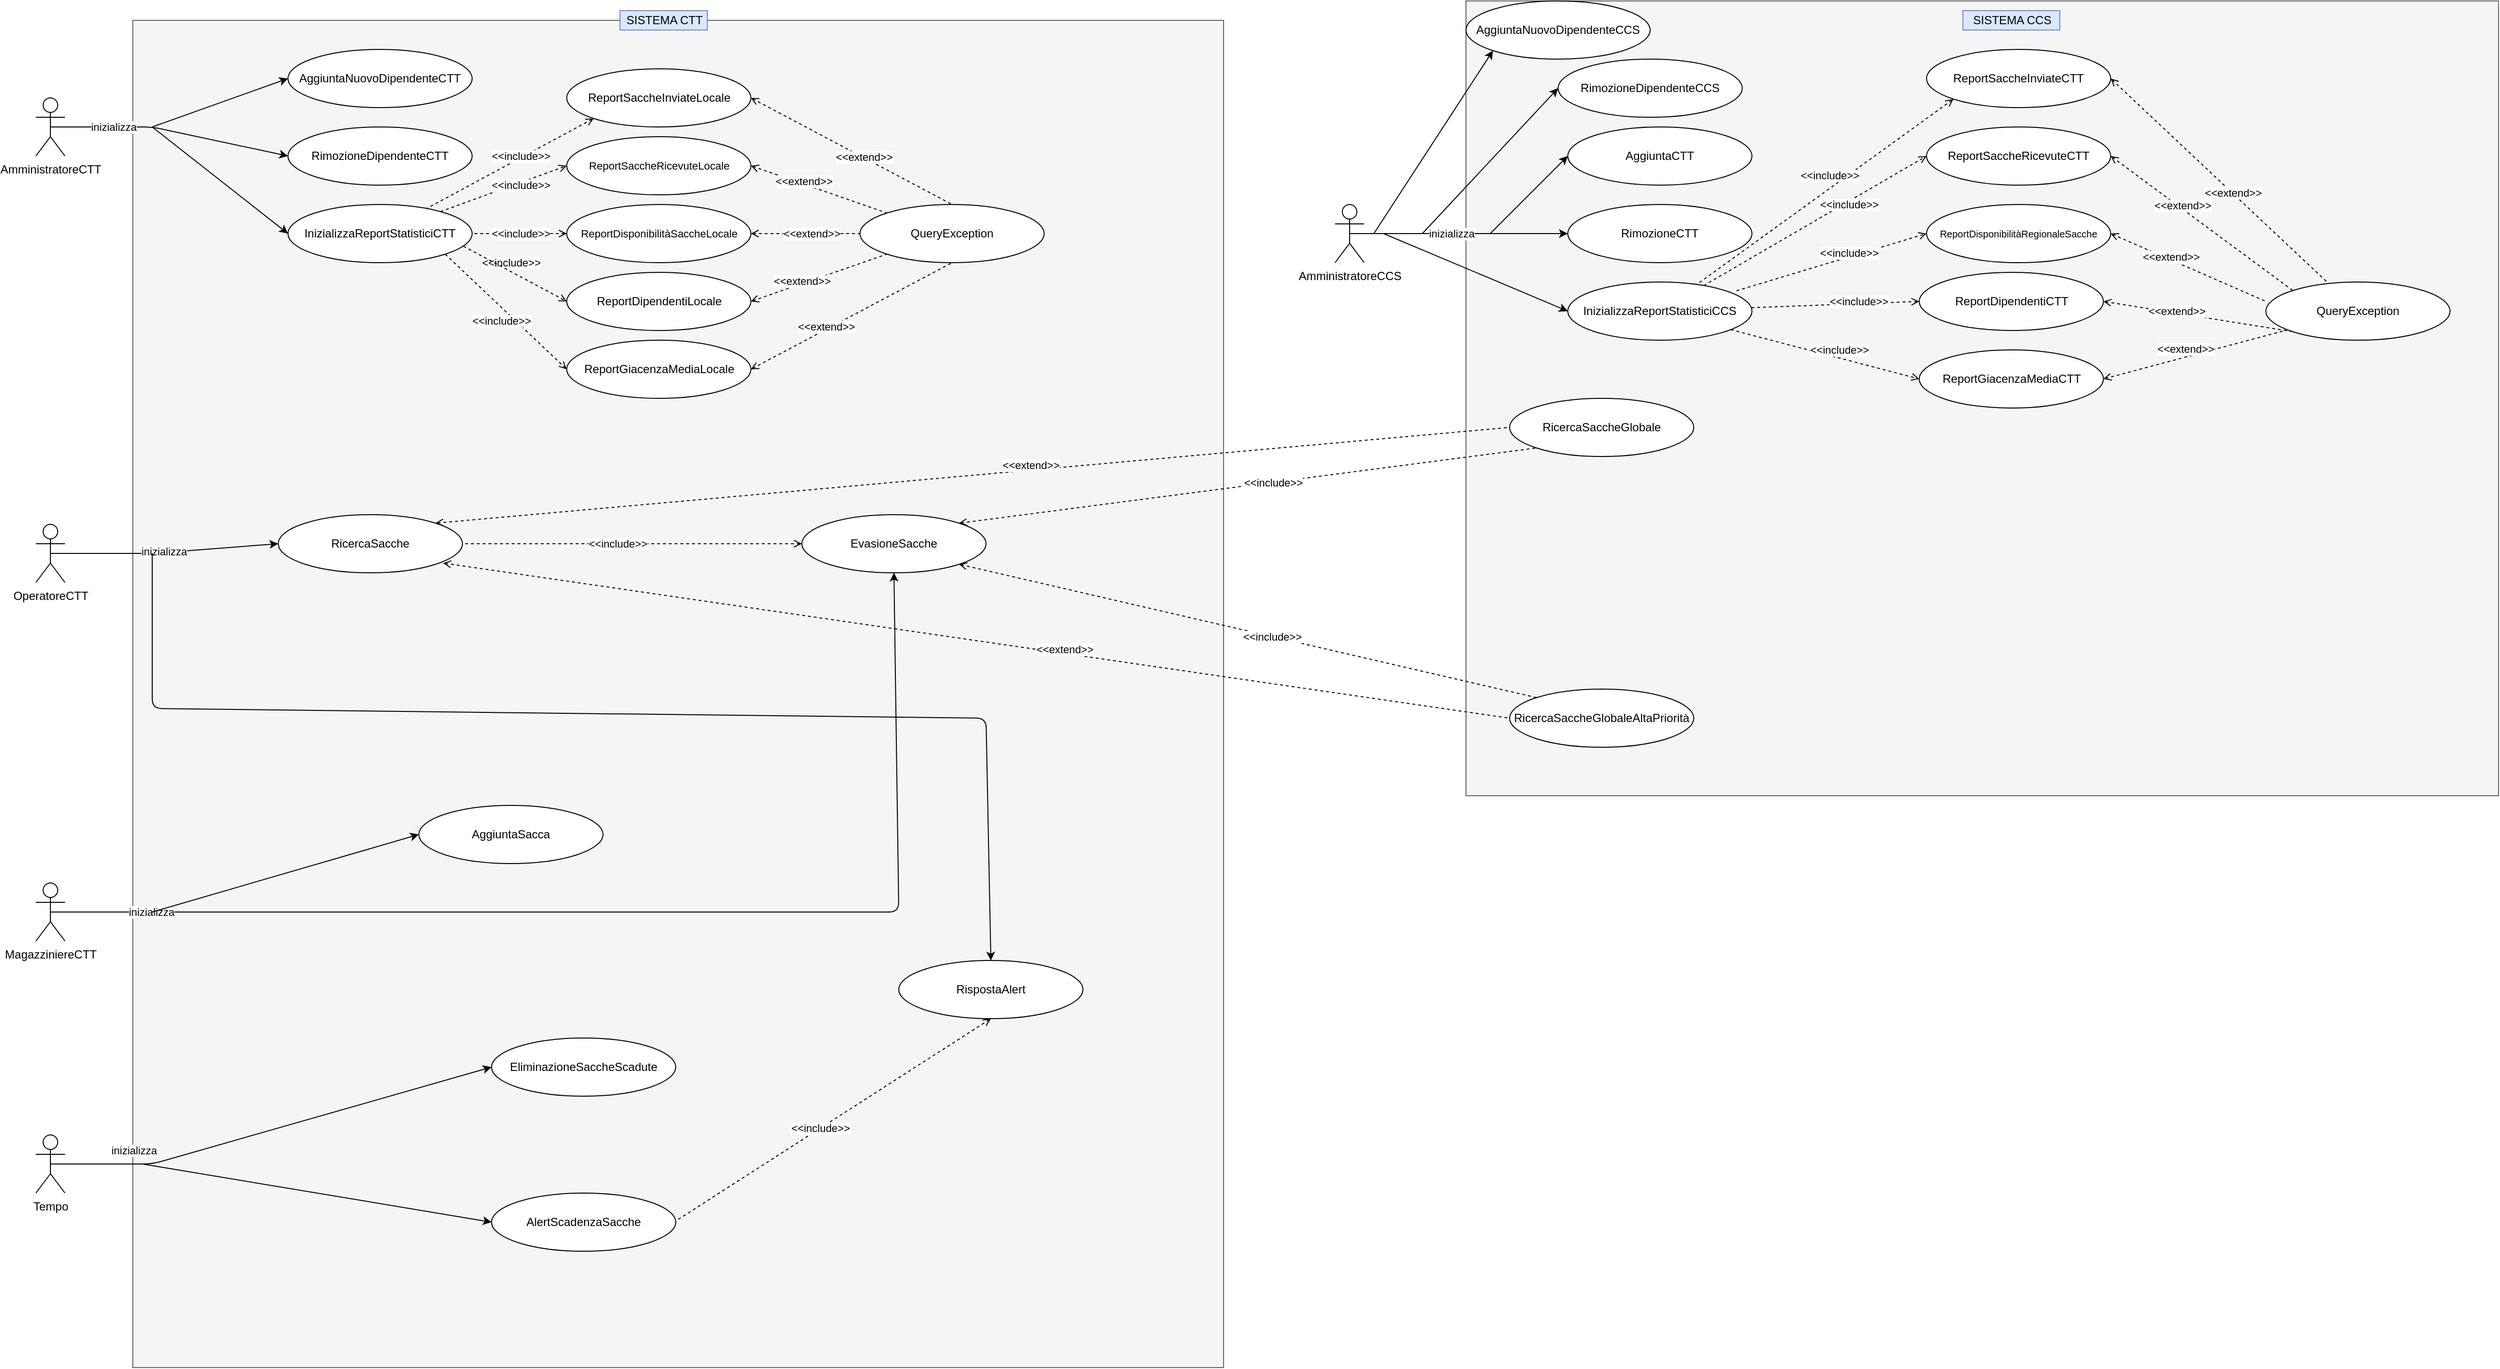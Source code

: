 <mxfile version="14.5.1" type="device"><diagram id="3FLHZTq3hZQt4nd_9_d8" name="Page-1"><mxGraphModel dx="1874" dy="856" grid="1" gridSize="10" guides="1" tooltips="1" connect="1" arrows="1" fold="1" page="1" pageScale="1" pageWidth="1200" pageHeight="1600" math="0" shadow="0"><root><mxCell id="0"/><mxCell id="1" parent="0"/><mxCell id="kXRJ9fTZfxUqiPLf33Xb-1" value="" style="rounded=0;whiteSpace=wrap;html=1;fillColor=#f5f5f5;strokeColor=#666666;fontColor=#333333;" parent="1" vertex="1"><mxGeometry x="320" y="70" width="1125" height="1390" as="geometry"/></mxCell><mxCell id="kXRJ9fTZfxUqiPLf33Xb-2" value="SISTEMA CTT" style="text;html=1;align=center;verticalAlign=middle;resizable=0;points=[];autosize=1;fillColor=#dae8fc;strokeColor=#6c8ebf;" parent="1" vertex="1"><mxGeometry x="822.5" y="60" width="90" height="20" as="geometry"/></mxCell><mxCell id="kXRJ9fTZfxUqiPLf33Xb-3" value="AmministratoreCTT" style="shape=umlActor;verticalLabelPosition=bottom;verticalAlign=top;html=1;outlineConnect=0;" parent="1" vertex="1"><mxGeometry x="220" y="150" width="30" height="60" as="geometry"/></mxCell><mxCell id="kXRJ9fTZfxUqiPLf33Xb-4" value="AggiuntaNuovoDipendenteCTT" style="ellipse;whiteSpace=wrap;html=1;" parent="1" vertex="1"><mxGeometry x="480" y="100" width="190" height="60" as="geometry"/></mxCell><mxCell id="kXRJ9fTZfxUqiPLf33Xb-5" value="RimozioneDipendenteCTT" style="ellipse;whiteSpace=wrap;html=1;" parent="1" vertex="1"><mxGeometry x="480" y="180" width="190" height="60" as="geometry"/></mxCell><mxCell id="kXRJ9fTZfxUqiPLf33Xb-7" value="" style="endArrow=classic;html=1;entryX=0;entryY=0.5;entryDx=0;entryDy=0;" parent="1" target="kXRJ9fTZfxUqiPLf33Xb-4" edge="1"><mxGeometry width="50" height="50" relative="1" as="geometry"><mxPoint x="340" y="180" as="sourcePoint"/><mxPoint x="570" y="270" as="targetPoint"/></mxGeometry></mxCell><mxCell id="kXRJ9fTZfxUqiPLf33Xb-8" value="" style="endArrow=classic;html=1;exitX=0.5;exitY=0.5;exitDx=0;exitDy=0;exitPerimeter=0;entryX=0;entryY=0.5;entryDx=0;entryDy=0;" parent="1" source="kXRJ9fTZfxUqiPLf33Xb-3" target="kXRJ9fTZfxUqiPLf33Xb-5" edge="1"><mxGeometry width="50" height="50" relative="1" as="geometry"><mxPoint x="280" y="180" as="sourcePoint"/><mxPoint x="490" y="140" as="targetPoint"/><Array as="points"><mxPoint x="340" y="180"/></Array></mxGeometry></mxCell><mxCell id="kXRJ9fTZfxUqiPLf33Xb-10" value="inizializza" style="edgeLabel;html=1;align=center;verticalAlign=middle;resizable=0;points=[];" parent="kXRJ9fTZfxUqiPLf33Xb-8" vertex="1" connectable="0"><mxGeometry x="0.153" y="-1" relative="1" as="geometry"><mxPoint x="-77.46" y="-9.05" as="offset"/></mxGeometry></mxCell><mxCell id="kXRJ9fTZfxUqiPLf33Xb-11" value="MagazziniereCTT" style="shape=umlActor;verticalLabelPosition=bottom;verticalAlign=top;html=1;outlineConnect=0;" parent="1" vertex="1"><mxGeometry x="220" y="960" width="30" height="60" as="geometry"/></mxCell><mxCell id="kXRJ9fTZfxUqiPLf33Xb-12" value="AggiuntaSacca" style="ellipse;whiteSpace=wrap;html=1;" parent="1" vertex="1"><mxGeometry x="615" y="880" width="190" height="60" as="geometry"/></mxCell><mxCell id="kXRJ9fTZfxUqiPLf33Xb-13" value="EvasioneSacche" style="ellipse;whiteSpace=wrap;html=1;" parent="1" vertex="1"><mxGeometry x="1010" y="580" width="190" height="60" as="geometry"/></mxCell><mxCell id="kXRJ9fTZfxUqiPLf33Xb-14" value="InizializzaReportStatisticiCTT" style="ellipse;whiteSpace=wrap;html=1;" parent="1" vertex="1"><mxGeometry x="480" y="260" width="190" height="60" as="geometry"/></mxCell><mxCell id="kXRJ9fTZfxUqiPLf33Xb-15" value="" style="endArrow=classic;html=1;entryX=0;entryY=0.5;entryDx=0;entryDy=0;" parent="1" target="kXRJ9fTZfxUqiPLf33Xb-14" edge="1"><mxGeometry width="50" height="50" relative="1" as="geometry"><mxPoint x="340" y="180" as="sourcePoint"/><mxPoint x="490" y="140" as="targetPoint"/></mxGeometry></mxCell><mxCell id="kXRJ9fTZfxUqiPLf33Xb-16" value="ReportSaccheInviateLocale" style="ellipse;whiteSpace=wrap;html=1;" parent="1" vertex="1"><mxGeometry x="767.5" y="120" width="190" height="60" as="geometry"/></mxCell><mxCell id="kXRJ9fTZfxUqiPLf33Xb-17" value="&lt;font style=&quot;font-size: 11px&quot;&gt;ReportSaccheRicevuteLocale&lt;/font&gt;" style="ellipse;whiteSpace=wrap;html=1;" parent="1" vertex="1"><mxGeometry x="767.5" y="190" width="190" height="60" as="geometry"/></mxCell><mxCell id="kXRJ9fTZfxUqiPLf33Xb-18" value="&lt;font style=&quot;font-size: 11px&quot;&gt;ReportDisponibilitàSaccheLocale&lt;/font&gt;" style="ellipse;whiteSpace=wrap;html=1;" parent="1" vertex="1"><mxGeometry x="767.5" y="260" width="190" height="60" as="geometry"/></mxCell><mxCell id="kXRJ9fTZfxUqiPLf33Xb-21" value="" style="endArrow=none;dashed=1;html=1;exitX=0;exitY=0.5;exitDx=0;exitDy=0;startArrow=open;startFill=0;endFill=0;" parent="1" source="kXRJ9fTZfxUqiPLf33Xb-18" target="kXRJ9fTZfxUqiPLf33Xb-14" edge="1"><mxGeometry width="50" height="50" relative="1" as="geometry"><mxPoint x="680.0" y="300" as="sourcePoint"/><mxPoint x="750.0" y="430" as="targetPoint"/></mxGeometry></mxCell><mxCell id="kXRJ9fTZfxUqiPLf33Xb-22" value="" style="endArrow=open;dashed=1;html=1;entryX=0;entryY=0.5;entryDx=0;entryDy=0;endFill=0;startArrow=none;startFill=0;" parent="1" source="kXRJ9fTZfxUqiPLf33Xb-14" target="kXRJ9fTZfxUqiPLf33Xb-17" edge="1"><mxGeometry width="50" height="50" relative="1" as="geometry"><mxPoint x="750.0" y="350" as="sourcePoint"/><mxPoint x="680.0" y="300" as="targetPoint"/></mxGeometry></mxCell><mxCell id="kXRJ9fTZfxUqiPLf33Xb-23" value="" style="endArrow=none;dashed=1;html=1;exitX=0;exitY=1;exitDx=0;exitDy=0;startArrow=open;startFill=0;endFill=0;" parent="1" source="kXRJ9fTZfxUqiPLf33Xb-16" target="kXRJ9fTZfxUqiPLf33Xb-14" edge="1"><mxGeometry width="50" height="50" relative="1" as="geometry"><mxPoint x="760.0" y="360" as="sourcePoint"/><mxPoint x="670" y="280" as="targetPoint"/><Array as="points"/></mxGeometry></mxCell><mxCell id="kXRJ9fTZfxUqiPLf33Xb-24" value="&amp;lt;&amp;lt;include&amp;gt;&amp;gt;" style="edgeLabel;html=1;align=center;verticalAlign=middle;resizable=0;points=[];" parent="kXRJ9fTZfxUqiPLf33Xb-23" vertex="1" connectable="0"><mxGeometry x="0.085" relative="1" as="geometry"><mxPoint x="17.95" y="-11.57" as="offset"/></mxGeometry></mxCell><mxCell id="kXRJ9fTZfxUqiPLf33Xb-25" value="&amp;lt;&amp;lt;include&amp;gt;&amp;gt;" style="edgeLabel;html=1;align=center;verticalAlign=middle;resizable=0;points=[];" parent="1" vertex="1" connectable="0"><mxGeometry x="710.001" y="319.998" as="geometry"/></mxCell><mxCell id="kXRJ9fTZfxUqiPLf33Xb-26" value="&amp;lt;&amp;lt;include&amp;gt;&amp;gt;" style="edgeLabel;html=1;align=center;verticalAlign=middle;resizable=0;points=[];" parent="1" vertex="1" connectable="0"><mxGeometry x="720.001" y="289.998" as="geometry"/></mxCell><mxCell id="kXRJ9fTZfxUqiPLf33Xb-28" value="QueryException" style="ellipse;whiteSpace=wrap;html=1;" parent="1" vertex="1"><mxGeometry x="1070" y="260" width="190" height="60" as="geometry"/></mxCell><mxCell id="kXRJ9fTZfxUqiPLf33Xb-30" value="" style="endArrow=none;dashed=1;html=1;entryX=0.5;entryY=0;entryDx=0;entryDy=0;exitX=1;exitY=0.5;exitDx=0;exitDy=0;startArrow=open;startFill=0;" parent="1" source="kXRJ9fTZfxUqiPLf33Xb-16" target="kXRJ9fTZfxUqiPLf33Xb-28" edge="1"><mxGeometry width="50" height="50" relative="1" as="geometry"><mxPoint x="930" y="280" as="sourcePoint"/><mxPoint x="980" y="230" as="targetPoint"/><Array as="points"/></mxGeometry></mxCell><mxCell id="kXRJ9fTZfxUqiPLf33Xb-34" value="&amp;lt;&amp;lt;extend&amp;gt;&amp;gt;" style="edgeLabel;html=1;align=center;verticalAlign=middle;resizable=0;points=[];" parent="kXRJ9fTZfxUqiPLf33Xb-30" vertex="1" connectable="0"><mxGeometry x="0.11" y="1" relative="1" as="geometry"><mxPoint y="1" as="offset"/></mxGeometry></mxCell><mxCell id="kXRJ9fTZfxUqiPLf33Xb-32" value="" style="endArrow=none;dashed=1;html=1;exitX=1;exitY=0.5;exitDx=0;exitDy=0;entryX=0;entryY=0.5;entryDx=0;entryDy=0;startArrow=open;startFill=0;" parent="1" source="kXRJ9fTZfxUqiPLf33Xb-18" target="kXRJ9fTZfxUqiPLf33Xb-28" edge="1"><mxGeometry width="50" height="50" relative="1" as="geometry"><mxPoint x="940" y="430" as="sourcePoint"/><mxPoint x="1119.438" y="326.325" as="targetPoint"/></mxGeometry></mxCell><mxCell id="kXRJ9fTZfxUqiPLf33Xb-33" value="" style="endArrow=none;dashed=1;html=1;exitX=1;exitY=0.5;exitDx=0;exitDy=0;entryX=0;entryY=0;entryDx=0;entryDy=0;startArrow=open;startFill=0;" parent="1" source="kXRJ9fTZfxUqiPLf33Xb-17" target="kXRJ9fTZfxUqiPLf33Xb-28" edge="1"><mxGeometry width="50" height="50" relative="1" as="geometry"><mxPoint x="940" y="350" as="sourcePoint"/><mxPoint x="1097.825" y="321.213" as="targetPoint"/></mxGeometry></mxCell><mxCell id="kXRJ9fTZfxUqiPLf33Xb-35" value="&amp;lt;&amp;lt;extend&amp;gt;&amp;gt;" style="edgeLabel;html=1;align=center;verticalAlign=middle;resizable=0;points=[];" parent="kXRJ9fTZfxUqiPLf33Xb-33" vertex="1" connectable="0"><mxGeometry x="-0.237" y="3" relative="1" as="geometry"><mxPoint as="offset"/></mxGeometry></mxCell><mxCell id="kXRJ9fTZfxUqiPLf33Xb-36" value="&amp;lt;&amp;lt;extend&amp;gt;&amp;gt;" style="edgeLabel;html=1;align=center;verticalAlign=middle;resizable=0;points=[];" parent="1" vertex="1" connectable="0"><mxGeometry x="1019.996" y="289.997" as="geometry"/></mxCell><mxCell id="kXRJ9fTZfxUqiPLf33Xb-38" value="" style="rounded=0;whiteSpace=wrap;html=1;fillColor=#f5f5f5;strokeColor=#666666;fontColor=#333333;" parent="1" vertex="1"><mxGeometry x="1695" y="50" width="1065" height="820" as="geometry"/></mxCell><mxCell id="kXRJ9fTZfxUqiPLf33Xb-39" value="SISTEMA CCS" style="text;html=1;align=center;verticalAlign=middle;resizable=0;points=[];autosize=1;fillColor=#dae8fc;strokeColor=#6c8ebf;" parent="1" vertex="1"><mxGeometry x="2207.5" y="60" width="100" height="20" as="geometry"/></mxCell><mxCell id="kXRJ9fTZfxUqiPLf33Xb-40" value="AmministratoreCCS" style="shape=umlActor;verticalLabelPosition=bottom;verticalAlign=top;html=1;outlineConnect=0;" parent="1" vertex="1"><mxGeometry x="1560" y="260" width="30" height="60" as="geometry"/></mxCell><mxCell id="kXRJ9fTZfxUqiPLf33Xb-41" value="AggiuntaCTT" style="ellipse;whiteSpace=wrap;html=1;" parent="1" vertex="1"><mxGeometry x="1800" y="180" width="190" height="60" as="geometry"/></mxCell><mxCell id="kXRJ9fTZfxUqiPLf33Xb-42" value="RimozioneCTT" style="ellipse;whiteSpace=wrap;html=1;" parent="1" vertex="1"><mxGeometry x="1800" y="260" width="190" height="60" as="geometry"/></mxCell><mxCell id="kXRJ9fTZfxUqiPLf33Xb-43" value="" style="endArrow=classic;html=1;entryX=0;entryY=0.5;entryDx=0;entryDy=0;" parent="1" target="kXRJ9fTZfxUqiPLf33Xb-41" edge="1"><mxGeometry width="50" height="50" relative="1" as="geometry"><mxPoint x="1720" y="290" as="sourcePoint"/><mxPoint x="1960" y="270" as="targetPoint"/></mxGeometry></mxCell><mxCell id="kXRJ9fTZfxUqiPLf33Xb-44" value="" style="endArrow=classic;html=1;exitX=0.5;exitY=0.5;exitDx=0;exitDy=0;exitPerimeter=0;entryX=0;entryY=0.5;entryDx=0;entryDy=0;" parent="1" source="kXRJ9fTZfxUqiPLf33Xb-40" target="kXRJ9fTZfxUqiPLf33Xb-42" edge="1"><mxGeometry width="50" height="50" relative="1" as="geometry"><mxPoint x="1670" y="180" as="sourcePoint"/><mxPoint x="1880" y="140" as="targetPoint"/><Array as="points"><mxPoint x="1710" y="290"/></Array></mxGeometry></mxCell><mxCell id="kXRJ9fTZfxUqiPLf33Xb-45" value="inizializza" style="edgeLabel;html=1;align=center;verticalAlign=middle;resizable=0;points=[];" parent="kXRJ9fTZfxUqiPLf33Xb-44" vertex="1" connectable="0"><mxGeometry x="0.153" y="-1" relative="1" as="geometry"><mxPoint x="-25" y="-1" as="offset"/></mxGeometry></mxCell><mxCell id="kXRJ9fTZfxUqiPLf33Xb-49" value="InizializzaReportStatisticiCCS" style="ellipse;whiteSpace=wrap;html=1;" parent="1" vertex="1"><mxGeometry x="1800" y="340" width="190" height="60" as="geometry"/></mxCell><mxCell id="kXRJ9fTZfxUqiPLf33Xb-50" value="" style="endArrow=classic;html=1;entryX=0;entryY=0.5;entryDx=0;entryDy=0;" parent="1" target="kXRJ9fTZfxUqiPLf33Xb-49" edge="1"><mxGeometry width="50" height="50" relative="1" as="geometry"><mxPoint x="1610" y="290" as="sourcePoint"/><mxPoint x="1880" y="140" as="targetPoint"/></mxGeometry></mxCell><mxCell id="kXRJ9fTZfxUqiPLf33Xb-51" value="ReportSaccheInviateCTT" style="ellipse;whiteSpace=wrap;html=1;" parent="1" vertex="1"><mxGeometry x="2170" y="100" width="190" height="60" as="geometry"/></mxCell><mxCell id="kXRJ9fTZfxUqiPLf33Xb-52" value="ReportSaccheRicevuteCTT" style="ellipse;whiteSpace=wrap;html=1;" parent="1" vertex="1"><mxGeometry x="2170" y="180" width="190" height="60" as="geometry"/></mxCell><mxCell id="kXRJ9fTZfxUqiPLf33Xb-53" value="ReportDisponibilitàRegionaleSacche" style="ellipse;whiteSpace=wrap;html=1;fontSize=10;" parent="1" vertex="1"><mxGeometry x="2170" y="260" width="190" height="60" as="geometry"/></mxCell><mxCell id="kXRJ9fTZfxUqiPLf33Xb-54" value="ReportDipendentiCTT" style="ellipse;whiteSpace=wrap;html=1;" parent="1" vertex="1"><mxGeometry x="2162.5" y="330" width="190" height="60" as="geometry"/></mxCell><mxCell id="kXRJ9fTZfxUqiPLf33Xb-55" value="" style="endArrow=open;dashed=1;html=1;entryX=0;entryY=0.5;entryDx=0;entryDy=0;startArrow=none;startFill=0;endFill=0;" parent="1" source="kXRJ9fTZfxUqiPLf33Xb-49" target="1Ut9OjPnjFssJKcliaN7-11" edge="1"><mxGeometry width="50" height="50" relative="1" as="geometry"><mxPoint x="2100" y="550" as="sourcePoint"/><mxPoint x="2150" y="500" as="targetPoint"/></mxGeometry></mxCell><mxCell id="kXRJ9fTZfxUqiPLf33Xb-56" value="" style="endArrow=none;dashed=1;html=1;exitX=0;exitY=0.5;exitDx=0;exitDy=0;startArrow=open;startFill=0;endFill=0;" parent="1" source="kXRJ9fTZfxUqiPLf33Xb-54" target="kXRJ9fTZfxUqiPLf33Xb-49" edge="1"><mxGeometry width="50" height="50" relative="1" as="geometry"><mxPoint x="2070.0" y="300" as="sourcePoint"/><mxPoint x="2140" y="430" as="targetPoint"/></mxGeometry></mxCell><mxCell id="kXRJ9fTZfxUqiPLf33Xb-57" value="" style="endArrow=open;dashed=1;html=1;entryX=0;entryY=0.5;entryDx=0;entryDy=0;endFill=0;startArrow=none;startFill=0;" parent="1" source="kXRJ9fTZfxUqiPLf33Xb-49" target="kXRJ9fTZfxUqiPLf33Xb-52" edge="1"><mxGeometry width="50" height="50" relative="1" as="geometry"><mxPoint x="2140" y="350" as="sourcePoint"/><mxPoint x="2070.0" y="300" as="targetPoint"/></mxGeometry></mxCell><mxCell id="kXRJ9fTZfxUqiPLf33Xb-58" value="" style="endArrow=none;dashed=1;html=1;exitX=0;exitY=1;exitDx=0;exitDy=0;startArrow=open;startFill=0;endFill=0;" parent="1" source="kXRJ9fTZfxUqiPLf33Xb-51" target="kXRJ9fTZfxUqiPLf33Xb-49" edge="1"><mxGeometry width="50" height="50" relative="1" as="geometry"><mxPoint x="2150" y="360" as="sourcePoint"/><mxPoint x="2060" y="280" as="targetPoint"/><Array as="points"/></mxGeometry></mxCell><mxCell id="kXRJ9fTZfxUqiPLf33Xb-59" value="&amp;lt;&amp;lt;include&amp;gt;&amp;gt;" style="edgeLabel;html=1;align=center;verticalAlign=middle;resizable=0;points=[];" parent="kXRJ9fTZfxUqiPLf33Xb-58" vertex="1" connectable="0"><mxGeometry x="0.085" relative="1" as="geometry"><mxPoint x="15.64" y="-24.88" as="offset"/></mxGeometry></mxCell><mxCell id="kXRJ9fTZfxUqiPLf33Xb-60" value="&amp;lt;&amp;lt;include&amp;gt;&amp;gt;" style="edgeLabel;html=1;align=center;verticalAlign=middle;resizable=0;points=[];" parent="1" vertex="1" connectable="0"><mxGeometry x="2100.001" y="359.998" as="geometry"/></mxCell><mxCell id="kXRJ9fTZfxUqiPLf33Xb-61" value="&amp;lt;&amp;lt;include&amp;gt;&amp;gt;" style="edgeLabel;html=1;align=center;verticalAlign=middle;resizable=0;points=[];" parent="1" vertex="1" connectable="0"><mxGeometry x="2090.001" y="259.998" as="geometry"/></mxCell><mxCell id="kXRJ9fTZfxUqiPLf33Xb-62" value="&amp;lt;&amp;lt;include&amp;gt;&amp;gt;" style="edgeLabel;html=1;align=center;verticalAlign=middle;resizable=0;points=[];" parent="1" vertex="1" connectable="0"><mxGeometry x="2080.001" y="409.998" as="geometry"/></mxCell><mxCell id="kXRJ9fTZfxUqiPLf33Xb-63" value="QueryException" style="ellipse;whiteSpace=wrap;html=1;" parent="1" vertex="1"><mxGeometry x="2520" y="340" width="190" height="60" as="geometry"/></mxCell><mxCell id="kXRJ9fTZfxUqiPLf33Xb-64" value="" style="endArrow=none;dashed=1;html=1;exitX=1;exitY=0.5;exitDx=0;exitDy=0;startArrow=open;startFill=0;" parent="1" source="kXRJ9fTZfxUqiPLf33Xb-51" target="kXRJ9fTZfxUqiPLf33Xb-63" edge="1"><mxGeometry width="50" height="50" relative="1" as="geometry"><mxPoint x="2320" y="280" as="sourcePoint"/><mxPoint x="2370" y="230" as="targetPoint"/><Array as="points"/></mxGeometry></mxCell><mxCell id="kXRJ9fTZfxUqiPLf33Xb-65" value="&amp;lt;&amp;lt;extend&amp;gt;&amp;gt;" style="edgeLabel;html=1;align=center;verticalAlign=middle;resizable=0;points=[];" parent="kXRJ9fTZfxUqiPLf33Xb-64" vertex="1" connectable="0"><mxGeometry x="0.11" y="1" relative="1" as="geometry"><mxPoint y="1" as="offset"/></mxGeometry></mxCell><mxCell id="kXRJ9fTZfxUqiPLf33Xb-66" value="" style="endArrow=none;dashed=1;html=1;exitX=1;exitY=0.5;exitDx=0;exitDy=0;startArrow=open;startFill=0;" parent="1" source="1Ut9OjPnjFssJKcliaN7-11" target="kXRJ9fTZfxUqiPLf33Xb-63" edge="1"><mxGeometry width="50" height="50" relative="1" as="geometry"><mxPoint x="2330" y="200.0" as="sourcePoint"/><mxPoint x="2487.825" y="278.787" as="targetPoint"/></mxGeometry></mxCell><mxCell id="kXRJ9fTZfxUqiPLf33Xb-67" value="" style="endArrow=none;dashed=1;html=1;exitX=1;exitY=0.5;exitDx=0;exitDy=0;entryX=0;entryY=1;entryDx=0;entryDy=0;startArrow=open;startFill=0;" parent="1" source="kXRJ9fTZfxUqiPLf33Xb-54" target="kXRJ9fTZfxUqiPLf33Xb-63" edge="1"><mxGeometry width="50" height="50" relative="1" as="geometry"><mxPoint x="2330" y="430" as="sourcePoint"/><mxPoint x="2509.438" y="326.325" as="targetPoint"/></mxGeometry></mxCell><mxCell id="kXRJ9fTZfxUqiPLf33Xb-68" value="" style="endArrow=none;dashed=1;html=1;exitX=1;exitY=0.5;exitDx=0;exitDy=0;startArrow=open;startFill=0;entryX=0;entryY=0;entryDx=0;entryDy=0;" parent="1" source="kXRJ9fTZfxUqiPLf33Xb-52" target="kXRJ9fTZfxUqiPLf33Xb-63" edge="1"><mxGeometry width="50" height="50" relative="1" as="geometry"><mxPoint x="2330" y="350" as="sourcePoint"/><mxPoint x="2487.825" y="321.213" as="targetPoint"/></mxGeometry></mxCell><mxCell id="kXRJ9fTZfxUqiPLf33Xb-69" value="&amp;lt;&amp;lt;extend&amp;gt;&amp;gt;" style="edgeLabel;html=1;align=center;verticalAlign=middle;resizable=0;points=[];" parent="kXRJ9fTZfxUqiPLf33Xb-68" vertex="1" connectable="0"><mxGeometry x="-0.237" y="3" relative="1" as="geometry"><mxPoint as="offset"/></mxGeometry></mxCell><mxCell id="kXRJ9fTZfxUqiPLf33Xb-70" value="&amp;lt;&amp;lt;extend&amp;gt;&amp;gt;" style="edgeLabel;html=1;align=center;verticalAlign=middle;resizable=0;points=[];" parent="1" vertex="1" connectable="0"><mxGeometry x="2389.996" y="369.997" as="geometry"><mxPoint x="38" as="offset"/></mxGeometry></mxCell><mxCell id="kXRJ9fTZfxUqiPLf33Xb-71" value="&amp;lt;&amp;lt;extend&amp;gt;&amp;gt;" style="edgeLabel;html=1;align=center;verticalAlign=middle;resizable=0;points=[];" parent="1" vertex="1" connectable="0"><mxGeometry x="2409.996" y="409.997" as="geometry"><mxPoint x="27" y="-1" as="offset"/></mxGeometry></mxCell><mxCell id="kXRJ9fTZfxUqiPLf33Xb-73" value="" style="endArrow=classic;html=1;exitX=0.5;exitY=0.5;exitDx=0;exitDy=0;exitPerimeter=0;entryX=0.5;entryY=1;entryDx=0;entryDy=0;" parent="1" target="kXRJ9fTZfxUqiPLf33Xb-13" edge="1"><mxGeometry width="50" height="50" relative="1" as="geometry"><mxPoint x="235" y="990" as="sourcePoint"/><mxPoint x="480" y="1020.0" as="targetPoint"/><Array as="points"><mxPoint x="340" y="990"/><mxPoint x="1110" y="990"/></Array></mxGeometry></mxCell><mxCell id="kXRJ9fTZfxUqiPLf33Xb-74" value="inizializza" style="edgeLabel;html=1;align=center;verticalAlign=middle;resizable=0;points=[];" parent="kXRJ9fTZfxUqiPLf33Xb-73" vertex="1" connectable="0"><mxGeometry x="0.153" y="-1" relative="1" as="geometry"><mxPoint x="-602.14" y="-1" as="offset"/></mxGeometry></mxCell><mxCell id="kXRJ9fTZfxUqiPLf33Xb-75" value="" style="endArrow=classic;html=1;entryX=0;entryY=0.5;entryDx=0;entryDy=0;" parent="1" target="kXRJ9fTZfxUqiPLf33Xb-12" edge="1"><mxGeometry width="50" height="50" relative="1" as="geometry"><mxPoint x="340" y="990" as="sourcePoint"/><mxPoint x="450" y="930" as="targetPoint"/></mxGeometry></mxCell><mxCell id="kXRJ9fTZfxUqiPLf33Xb-76" value="OperatoreCTT" style="shape=umlActor;verticalLabelPosition=bottom;verticalAlign=top;html=1;outlineConnect=0;" parent="1" vertex="1"><mxGeometry x="220" y="590" width="30" height="60" as="geometry"/></mxCell><mxCell id="kXRJ9fTZfxUqiPLf33Xb-78" value="RicercaSacche" style="ellipse;whiteSpace=wrap;html=1;" parent="1" vertex="1"><mxGeometry x="470" y="580" width="190" height="60" as="geometry"/></mxCell><mxCell id="kXRJ9fTZfxUqiPLf33Xb-79" value="" style="endArrow=classic;html=1;exitX=0.5;exitY=0.5;exitDx=0;exitDy=0;exitPerimeter=0;entryX=0;entryY=0.5;entryDx=0;entryDy=0;" parent="1" target="kXRJ9fTZfxUqiPLf33Xb-78" edge="1"><mxGeometry width="50" height="50" relative="1" as="geometry"><mxPoint x="235" y="620" as="sourcePoint"/><mxPoint x="480" y="650.0" as="targetPoint"/><Array as="points"><mxPoint x="340" y="620"/></Array></mxGeometry></mxCell><mxCell id="kXRJ9fTZfxUqiPLf33Xb-80" value="inizializza" style="edgeLabel;html=1;align=center;verticalAlign=middle;resizable=0;points=[];" parent="kXRJ9fTZfxUqiPLf33Xb-79" vertex="1" connectable="0"><mxGeometry x="0.153" y="-1" relative="1" as="geometry"><mxPoint x="-18.53" y="-1" as="offset"/></mxGeometry></mxCell><mxCell id="kXRJ9fTZfxUqiPLf33Xb-82" value="RicercaSaccheGlobale" style="ellipse;whiteSpace=wrap;html=1;" parent="1" vertex="1"><mxGeometry x="1740" y="460" width="190" height="60" as="geometry"/></mxCell><mxCell id="kXRJ9fTZfxUqiPLf33Xb-83" value="" style="endArrow=none;dashed=1;html=1;exitX=1;exitY=0;exitDx=0;exitDy=0;entryX=0;entryY=0.5;entryDx=0;entryDy=0;startArrow=open;startFill=0;" parent="1" source="kXRJ9fTZfxUqiPLf33Xb-78" target="kXRJ9fTZfxUqiPLf33Xb-82" edge="1"><mxGeometry width="50" height="50" relative="1" as="geometry"><mxPoint x="950.0" y="430.0" as="sourcePoint"/><mxPoint x="1097.474" y="351.102" as="targetPoint"/></mxGeometry></mxCell><mxCell id="kXRJ9fTZfxUqiPLf33Xb-86" value="RicercaSaccheGlobaleAltaPriorità" style="ellipse;whiteSpace=wrap;html=1;" parent="1" vertex="1"><mxGeometry x="1740" y="760" width="190" height="60" as="geometry"/></mxCell><mxCell id="kXRJ9fTZfxUqiPLf33Xb-87" value="" style="endArrow=none;dashed=1;html=1;exitX=0.895;exitY=0.833;exitDx=0;exitDy=0;entryX=0;entryY=0.5;entryDx=0;entryDy=0;startArrow=open;startFill=0;exitPerimeter=0;" parent="1" source="kXRJ9fTZfxUqiPLf33Xb-78" target="kXRJ9fTZfxUqiPLf33Xb-86" edge="1"><mxGeometry width="50" height="50" relative="1" as="geometry"><mxPoint x="632.175" y="701.213" as="sourcePoint"/><mxPoint x="790.0" y="669.41" as="targetPoint"/></mxGeometry></mxCell><mxCell id="kXRJ9fTZfxUqiPLf33Xb-88" value="&amp;lt;&amp;lt;extend&amp;gt;&amp;gt;" style="edgeLabel;html=1;align=center;verticalAlign=middle;resizable=0;points=[];" parent="1" vertex="1" connectable="0"><mxGeometry x="1409.996" y="380.007" as="geometry"><mxPoint x="-164" y="149" as="offset"/></mxGeometry></mxCell><mxCell id="kXRJ9fTZfxUqiPLf33Xb-89" value="&amp;lt;&amp;lt;extend&amp;gt;&amp;gt;" style="edgeLabel;html=1;align=center;verticalAlign=middle;resizable=0;points=[];" parent="1" vertex="1" connectable="0"><mxGeometry x="1444.996" y="569.997" as="geometry"><mxPoint x="-164" y="149" as="offset"/></mxGeometry></mxCell><mxCell id="kXRJ9fTZfxUqiPLf33Xb-91" value="" style="endArrow=none;dashed=1;html=1;exitX=1;exitY=0;exitDx=0;exitDy=0;startArrow=open;startFill=0;endFill=0;entryX=0;entryY=1;entryDx=0;entryDy=0;" parent="1" source="kXRJ9fTZfxUqiPLf33Xb-13" target="kXRJ9fTZfxUqiPLf33Xb-82" edge="1"><mxGeometry width="50" height="50" relative="1" as="geometry"><mxPoint x="1082.745" y="450.003" as="sourcePoint"/><mxPoint x="939.997" y="505.55" as="targetPoint"/><Array as="points"/></mxGeometry></mxCell><mxCell id="kXRJ9fTZfxUqiPLf33Xb-92" value="&amp;lt;&amp;lt;include&amp;gt;&amp;gt;" style="edgeLabel;html=1;align=center;verticalAlign=middle;resizable=0;points=[];" parent="kXRJ9fTZfxUqiPLf33Xb-91" vertex="1" connectable="0"><mxGeometry x="0.085" relative="1" as="geometry"><mxPoint as="offset"/></mxGeometry></mxCell><mxCell id="kXRJ9fTZfxUqiPLf33Xb-93" value="" style="endArrow=none;dashed=1;html=1;exitX=0;exitY=0.5;exitDx=0;exitDy=0;startArrow=open;startFill=0;endFill=0;entryX=1;entryY=0.5;entryDx=0;entryDy=0;" parent="1" source="kXRJ9fTZfxUqiPLf33Xb-13" target="kXRJ9fTZfxUqiPLf33Xb-78" edge="1"><mxGeometry width="50" height="50" relative="1" as="geometry"><mxPoint x="1115" y="590" as="sourcePoint"/><mxPoint x="949.997" y="515.55" as="targetPoint"/><Array as="points"/></mxGeometry></mxCell><mxCell id="kXRJ9fTZfxUqiPLf33Xb-94" value="&amp;lt;&amp;lt;include&amp;gt;&amp;gt;" style="edgeLabel;html=1;align=center;verticalAlign=middle;resizable=0;points=[];" parent="kXRJ9fTZfxUqiPLf33Xb-93" vertex="1" connectable="0"><mxGeometry x="0.085" relative="1" as="geometry"><mxPoint as="offset"/></mxGeometry></mxCell><mxCell id="kXRJ9fTZfxUqiPLf33Xb-98" value="" style="endArrow=none;dashed=1;html=1;exitX=1;exitY=1;exitDx=0;exitDy=0;startArrow=open;startFill=0;endFill=0;entryX=0;entryY=0;entryDx=0;entryDy=0;" parent="1" source="kXRJ9fTZfxUqiPLf33Xb-13" target="kXRJ9fTZfxUqiPLf33Xb-86" edge="1"><mxGeometry width="50" height="50" relative="1" as="geometry"><mxPoint x="1317.825" y="690.003" as="sourcePoint"/><mxPoint x="940" y="728.79" as="targetPoint"/><Array as="points"/></mxGeometry></mxCell><mxCell id="kXRJ9fTZfxUqiPLf33Xb-99" value="&amp;lt;&amp;lt;include&amp;gt;&amp;gt;" style="edgeLabel;html=1;align=center;verticalAlign=middle;resizable=0;points=[];" parent="kXRJ9fTZfxUqiPLf33Xb-98" vertex="1" connectable="0"><mxGeometry x="0.085" relative="1" as="geometry"><mxPoint as="offset"/></mxGeometry></mxCell><mxCell id="kXRJ9fTZfxUqiPLf33Xb-100" value="Tempo" style="shape=umlActor;verticalLabelPosition=bottom;verticalAlign=top;html=1;outlineConnect=0;" parent="1" vertex="1"><mxGeometry x="220" y="1220" width="30" height="60" as="geometry"/></mxCell><mxCell id="kXRJ9fTZfxUqiPLf33Xb-101" value="EliminazioneSaccheScadute" style="ellipse;whiteSpace=wrap;html=1;" parent="1" vertex="1"><mxGeometry x="690" y="1120" width="190" height="60" as="geometry"/></mxCell><mxCell id="kXRJ9fTZfxUqiPLf33Xb-102" value="AlertScadenzaSacche" style="ellipse;whiteSpace=wrap;html=1;" parent="1" vertex="1"><mxGeometry x="690" y="1280" width="190" height="60" as="geometry"/></mxCell><mxCell id="kXRJ9fTZfxUqiPLf33Xb-103" value="" style="endArrow=classic;html=1;exitX=0.5;exitY=0.5;exitDx=0;exitDy=0;exitPerimeter=0;entryX=0;entryY=0.5;entryDx=0;entryDy=0;" parent="1" target="kXRJ9fTZfxUqiPLf33Xb-101" edge="1"><mxGeometry width="50" height="50" relative="1" as="geometry"><mxPoint x="235" y="1250" as="sourcePoint"/><mxPoint x="470" y="1200.0" as="targetPoint"/><Array as="points"><mxPoint x="340" y="1250"/></Array></mxGeometry></mxCell><mxCell id="kXRJ9fTZfxUqiPLf33Xb-104" value="inizializza" style="edgeLabel;html=1;align=center;verticalAlign=middle;resizable=0;points=[];" parent="kXRJ9fTZfxUqiPLf33Xb-103" vertex="1" connectable="0"><mxGeometry x="0.153" y="-1" relative="1" as="geometry"><mxPoint x="-178.93" y="30.13" as="offset"/></mxGeometry></mxCell><mxCell id="kXRJ9fTZfxUqiPLf33Xb-105" value="" style="endArrow=classic;html=1;entryX=0;entryY=0.5;entryDx=0;entryDy=0;" parent="1" target="kXRJ9fTZfxUqiPLf33Xb-102" edge="1"><mxGeometry width="50" height="50" relative="1" as="geometry"><mxPoint x="330" y="1250.0" as="sourcePoint"/><mxPoint x="460" y="1300.0" as="targetPoint"/></mxGeometry></mxCell><mxCell id="kXRJ9fTZfxUqiPLf33Xb-106" value="RispostaAlert" style="ellipse;whiteSpace=wrap;html=1;" parent="1" vertex="1"><mxGeometry x="1110" y="1040" width="190" height="60" as="geometry"/></mxCell><mxCell id="kXRJ9fTZfxUqiPLf33Xb-107" value="" style="endArrow=classic;html=1;entryX=0.5;entryY=0;entryDx=0;entryDy=0;" parent="1" target="kXRJ9fTZfxUqiPLf33Xb-106" edge="1"><mxGeometry width="50" height="50" relative="1" as="geometry"><mxPoint x="340" y="620" as="sourcePoint"/><mxPoint x="480" y="680.0" as="targetPoint"/><Array as="points"><mxPoint x="340" y="780"/><mxPoint x="1200" y="790"/></Array></mxGeometry></mxCell><mxCell id="kXRJ9fTZfxUqiPLf33Xb-108" value="" style="endArrow=none;dashed=1;html=1;exitX=0.5;exitY=1;exitDx=0;exitDy=0;startArrow=open;startFill=0;endFill=0;entryX=1;entryY=0.5;entryDx=0;entryDy=0;" parent="1" source="kXRJ9fTZfxUqiPLf33Xb-106" edge="1"><mxGeometry width="50" height="50" relative="1" as="geometry"><mxPoint x="1257.825" y="1270.003" as="sourcePoint"/><mxPoint x="880" y="1308.79" as="targetPoint"/><Array as="points"/></mxGeometry></mxCell><mxCell id="kXRJ9fTZfxUqiPLf33Xb-109" value="&amp;lt;&amp;lt;include&amp;gt;&amp;gt;" style="edgeLabel;html=1;align=center;verticalAlign=middle;resizable=0;points=[];" parent="kXRJ9fTZfxUqiPLf33Xb-108" vertex="1" connectable="0"><mxGeometry x="0.085" relative="1" as="geometry"><mxPoint as="offset"/></mxGeometry></mxCell><mxCell id="6dHGnk4y2kVfZwnD37H--1" value="RimozioneDipendenteCCS" style="ellipse;whiteSpace=wrap;html=1;" parent="1" vertex="1"><mxGeometry x="1790" y="110" width="190" height="60" as="geometry"/></mxCell><mxCell id="6dHGnk4y2kVfZwnD37H--2" value="AggiuntaNuovoDipendenteCCS" style="ellipse;whiteSpace=wrap;html=1;" parent="1" vertex="1"><mxGeometry x="1695" y="50" width="190" height="60" as="geometry"/></mxCell><mxCell id="6dHGnk4y2kVfZwnD37H--3" value="" style="endArrow=classic;html=1;entryX=0;entryY=0.5;entryDx=0;entryDy=0;" parent="1" target="6dHGnk4y2kVfZwnD37H--1" edge="1"><mxGeometry width="50" height="50" relative="1" as="geometry"><mxPoint x="1650" y="290" as="sourcePoint"/><mxPoint x="1810" y="220" as="targetPoint"/></mxGeometry></mxCell><mxCell id="6dHGnk4y2kVfZwnD37H--4" value="" style="endArrow=classic;html=1;entryX=0;entryY=1;entryDx=0;entryDy=0;" parent="1" target="6dHGnk4y2kVfZwnD37H--2" edge="1"><mxGeometry width="50" height="50" relative="1" as="geometry"><mxPoint x="1600" y="290" as="sourcePoint"/><mxPoint x="1800" y="150" as="targetPoint"/></mxGeometry></mxCell><mxCell id="1Ut9OjPnjFssJKcliaN7-1" value="ReportGiacenzaMediaLocale" style="ellipse;whiteSpace=wrap;html=1;" vertex="1" parent="1"><mxGeometry x="767.5" y="400" width="190" height="60" as="geometry"/></mxCell><mxCell id="1Ut9OjPnjFssJKcliaN7-2" value="ReportDipendentiLocale" style="ellipse;whiteSpace=wrap;html=1;" vertex="1" parent="1"><mxGeometry x="767.5" y="330" width="190" height="60" as="geometry"/></mxCell><mxCell id="1Ut9OjPnjFssJKcliaN7-3" value="" style="endArrow=open;dashed=1;html=1;entryX=0;entryY=0.5;entryDx=0;entryDy=0;endFill=0;startArrow=none;startFill=0;exitX=0.953;exitY=0.717;exitDx=0;exitDy=0;exitPerimeter=0;" edge="1" parent="1" source="kXRJ9fTZfxUqiPLf33Xb-14" target="1Ut9OjPnjFssJKcliaN7-2"><mxGeometry width="50" height="50" relative="1" as="geometry"><mxPoint x="642.382" y="276.091" as="sourcePoint"/><mxPoint x="777.5" y="220" as="targetPoint"/></mxGeometry></mxCell><mxCell id="1Ut9OjPnjFssJKcliaN7-4" value="" style="endArrow=open;dashed=1;html=1;entryX=0;entryY=0.5;entryDx=0;entryDy=0;endFill=0;startArrow=none;startFill=0;exitX=1;exitY=1;exitDx=0;exitDy=0;" edge="1" parent="1" source="kXRJ9fTZfxUqiPLf33Xb-14" target="1Ut9OjPnjFssJKcliaN7-1"><mxGeometry width="50" height="50" relative="1" as="geometry"><mxPoint x="652.382" y="286.091" as="sourcePoint"/><mxPoint x="787.5" y="230" as="targetPoint"/></mxGeometry></mxCell><mxCell id="1Ut9OjPnjFssJKcliaN7-5" value="&amp;lt;&amp;lt;include&amp;gt;&amp;gt;" style="edgeLabel;html=1;align=center;verticalAlign=middle;resizable=0;points=[];" vertex="1" connectable="0" parent="1"><mxGeometry x="720.002" y="240.003" as="geometry"/></mxCell><mxCell id="1Ut9OjPnjFssJKcliaN7-6" value="&amp;lt;&amp;lt;include&amp;gt;&amp;gt;" style="edgeLabel;html=1;align=center;verticalAlign=middle;resizable=0;points=[];" vertex="1" connectable="0" parent="1"><mxGeometry x="700.002" y="380.003" as="geometry"/></mxCell><mxCell id="1Ut9OjPnjFssJKcliaN7-7" value="" style="endArrow=none;dashed=1;html=1;exitX=1;exitY=0.5;exitDx=0;exitDy=0;entryX=0;entryY=1;entryDx=0;entryDy=0;startArrow=open;startFill=0;" edge="1" parent="1" source="1Ut9OjPnjFssJKcliaN7-2" target="kXRJ9fTZfxUqiPLf33Xb-28"><mxGeometry width="50" height="50" relative="1" as="geometry"><mxPoint x="967.5" y="230" as="sourcePoint"/><mxPoint x="1107.825" y="278.787" as="targetPoint"/></mxGeometry></mxCell><mxCell id="1Ut9OjPnjFssJKcliaN7-8" value="&amp;lt;&amp;lt;extend&amp;gt;&amp;gt;" style="edgeLabel;html=1;align=center;verticalAlign=middle;resizable=0;points=[];" vertex="1" connectable="0" parent="1Ut9OjPnjFssJKcliaN7-7"><mxGeometry x="-0.237" y="3" relative="1" as="geometry"><mxPoint as="offset"/></mxGeometry></mxCell><mxCell id="1Ut9OjPnjFssJKcliaN7-9" value="" style="endArrow=none;dashed=1;html=1;exitX=1;exitY=0.5;exitDx=0;exitDy=0;entryX=0.5;entryY=1;entryDx=0;entryDy=0;startArrow=open;startFill=0;" edge="1" parent="1" source="1Ut9OjPnjFssJKcliaN7-1" target="kXRJ9fTZfxUqiPLf33Xb-28"><mxGeometry width="50" height="50" relative="1" as="geometry"><mxPoint x="977.5" y="240" as="sourcePoint"/><mxPoint x="1117.825" y="288.787" as="targetPoint"/></mxGeometry></mxCell><mxCell id="1Ut9OjPnjFssJKcliaN7-10" value="&amp;lt;&amp;lt;extend&amp;gt;&amp;gt;" style="edgeLabel;html=1;align=center;verticalAlign=middle;resizable=0;points=[];" vertex="1" connectable="0" parent="1Ut9OjPnjFssJKcliaN7-9"><mxGeometry x="-0.237" y="3" relative="1" as="geometry"><mxPoint as="offset"/></mxGeometry></mxCell><mxCell id="1Ut9OjPnjFssJKcliaN7-11" value="ReportGiacenzaMediaCTT" style="ellipse;whiteSpace=wrap;html=1;" vertex="1" parent="1"><mxGeometry x="2162.5" y="410" width="190" height="60" as="geometry"/></mxCell><mxCell id="1Ut9OjPnjFssJKcliaN7-12" value="" style="endArrow=open;dashed=1;html=1;entryX=0;entryY=0.5;entryDx=0;entryDy=0;endFill=0;startArrow=none;startFill=0;exitX=0.916;exitY=0.15;exitDx=0;exitDy=0;exitPerimeter=0;" edge="1" parent="1" source="kXRJ9fTZfxUqiPLf33Xb-49" target="kXRJ9fTZfxUqiPLf33Xb-53"><mxGeometry width="50" height="50" relative="1" as="geometry"><mxPoint x="1950.318" y="353.633" as="sourcePoint"/><mxPoint x="2180" y="220" as="targetPoint"/></mxGeometry></mxCell><mxCell id="1Ut9OjPnjFssJKcliaN7-13" value="&amp;lt;&amp;lt;include&amp;gt;&amp;gt;" style="edgeLabel;html=1;align=center;verticalAlign=middle;resizable=0;points=[];" vertex="1" connectable="0" parent="1"><mxGeometry x="2090.001" y="309.998" as="geometry"/></mxCell><mxCell id="1Ut9OjPnjFssJKcliaN7-14" value="" style="endArrow=none;dashed=1;html=1;exitX=1;exitY=0.5;exitDx=0;exitDy=0;startArrow=open;startFill=0;entryX=0;entryY=0.333;entryDx=0;entryDy=0;entryPerimeter=0;" edge="1" parent="1" source="kXRJ9fTZfxUqiPLf33Xb-53" target="kXRJ9fTZfxUqiPLf33Xb-63"><mxGeometry width="50" height="50" relative="1" as="geometry"><mxPoint x="2370" y="220" as="sourcePoint"/><mxPoint x="2582.292" y="353.203" as="targetPoint"/></mxGeometry></mxCell><mxCell id="1Ut9OjPnjFssJKcliaN7-15" value="&amp;lt;&amp;lt;extend&amp;gt;&amp;gt;" style="edgeLabel;html=1;align=center;verticalAlign=middle;resizable=0;points=[];" vertex="1" connectable="0" parent="1Ut9OjPnjFssJKcliaN7-14"><mxGeometry x="-0.237" y="3" relative="1" as="geometry"><mxPoint as="offset"/></mxGeometry></mxCell></root></mxGraphModel></diagram></mxfile>